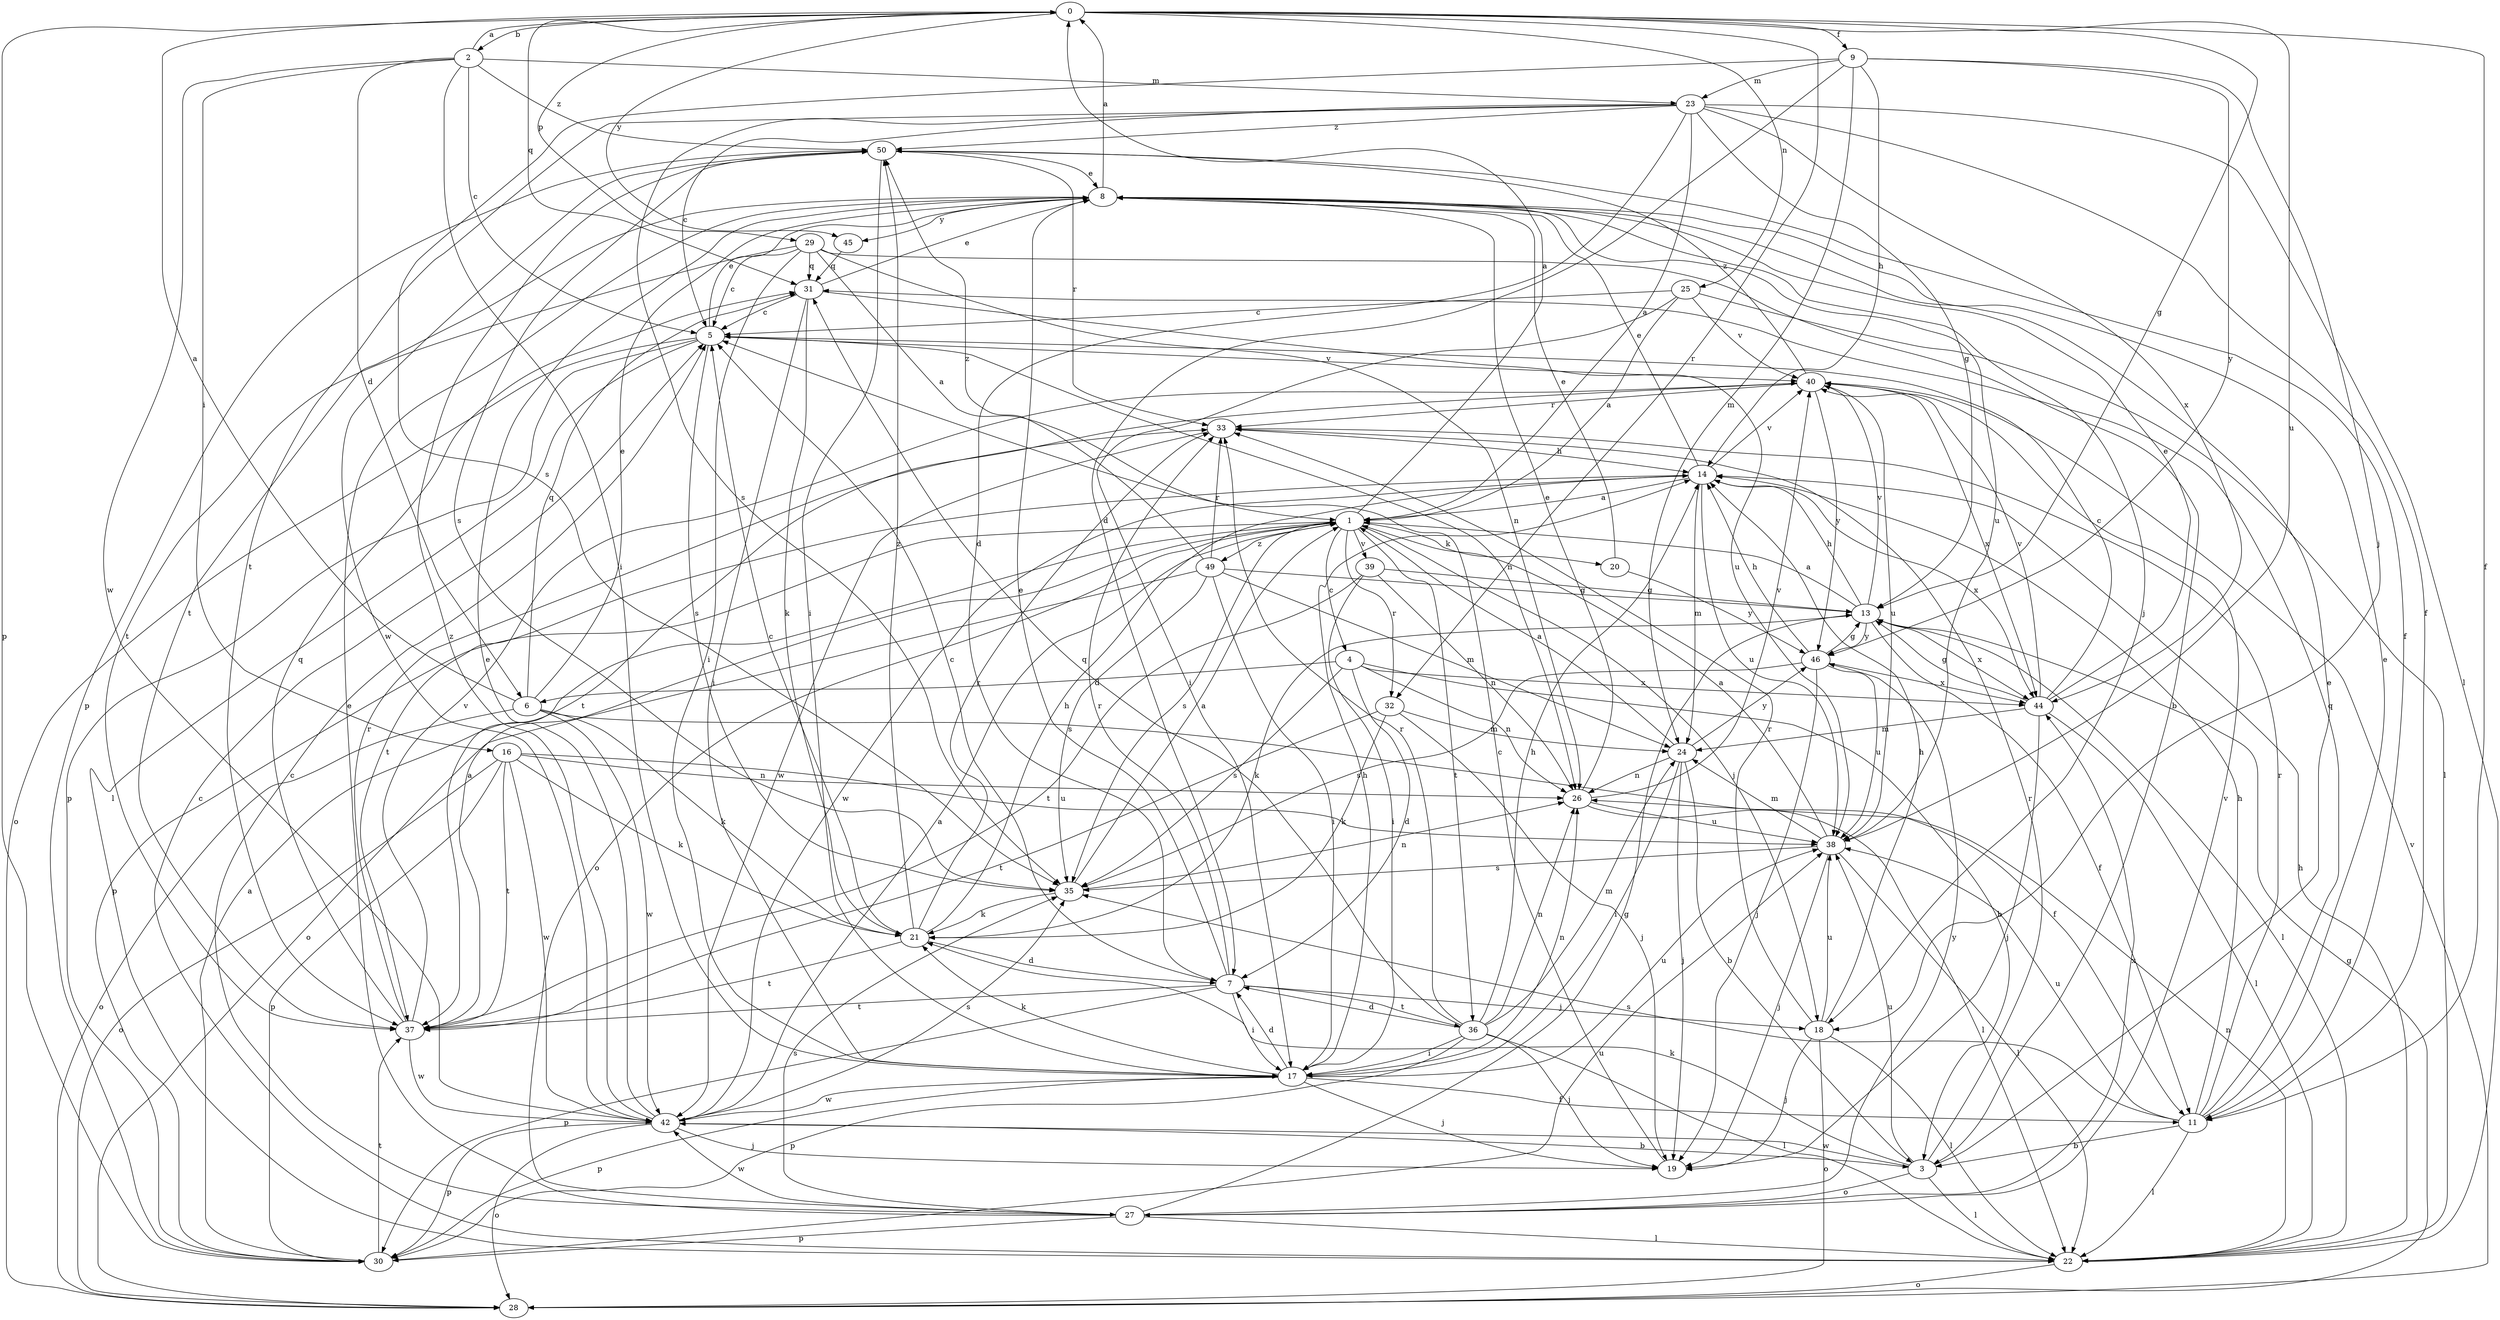 strict digraph  {
0;
1;
2;
3;
4;
5;
6;
7;
8;
9;
11;
13;
14;
16;
17;
18;
19;
20;
21;
22;
23;
24;
25;
26;
27;
28;
29;
30;
31;
32;
33;
35;
36;
37;
38;
39;
40;
42;
44;
45;
46;
49;
50;
0 -> 2  [label=b];
0 -> 9  [label=f];
0 -> 11  [label=f];
0 -> 13  [label=g];
0 -> 25  [label=n];
0 -> 29  [label=p];
0 -> 30  [label=p];
0 -> 31  [label=q];
0 -> 32  [label=r];
0 -> 38  [label=u];
0 -> 45  [label=y];
1 -> 0  [label=a];
1 -> 4  [label=c];
1 -> 18  [label=j];
1 -> 20  [label=k];
1 -> 27  [label=o];
1 -> 30  [label=p];
1 -> 32  [label=r];
1 -> 35  [label=s];
1 -> 36  [label=t];
1 -> 39  [label=v];
1 -> 49  [label=z];
2 -> 0  [label=a];
2 -> 5  [label=c];
2 -> 6  [label=d];
2 -> 16  [label=i];
2 -> 17  [label=i];
2 -> 23  [label=m];
2 -> 42  [label=w];
2 -> 50  [label=z];
3 -> 8  [label=e];
3 -> 21  [label=k];
3 -> 22  [label=l];
3 -> 27  [label=o];
3 -> 33  [label=r];
3 -> 38  [label=u];
3 -> 42  [label=w];
4 -> 3  [label=b];
4 -> 6  [label=d];
4 -> 7  [label=d];
4 -> 26  [label=n];
4 -> 35  [label=s];
4 -> 44  [label=x];
5 -> 8  [label=e];
5 -> 22  [label=l];
5 -> 26  [label=n];
5 -> 28  [label=o];
5 -> 30  [label=p];
5 -> 35  [label=s];
5 -> 40  [label=v];
6 -> 0  [label=a];
6 -> 8  [label=e];
6 -> 11  [label=f];
6 -> 21  [label=k];
6 -> 28  [label=o];
6 -> 31  [label=q];
6 -> 42  [label=w];
7 -> 5  [label=c];
7 -> 8  [label=e];
7 -> 17  [label=i];
7 -> 18  [label=j];
7 -> 30  [label=p];
7 -> 33  [label=r];
7 -> 36  [label=t];
7 -> 37  [label=t];
8 -> 0  [label=a];
8 -> 18  [label=j];
8 -> 37  [label=t];
8 -> 38  [label=u];
8 -> 45  [label=y];
9 -> 7  [label=d];
9 -> 14  [label=h];
9 -> 18  [label=j];
9 -> 23  [label=m];
9 -> 24  [label=m];
9 -> 35  [label=s];
9 -> 46  [label=y];
11 -> 3  [label=b];
11 -> 8  [label=e];
11 -> 14  [label=h];
11 -> 22  [label=l];
11 -> 31  [label=q];
11 -> 33  [label=r];
11 -> 35  [label=s];
11 -> 38  [label=u];
13 -> 1  [label=a];
13 -> 11  [label=f];
13 -> 14  [label=h];
13 -> 21  [label=k];
13 -> 22  [label=l];
13 -> 40  [label=v];
13 -> 44  [label=x];
13 -> 46  [label=y];
14 -> 1  [label=a];
14 -> 8  [label=e];
14 -> 24  [label=m];
14 -> 37  [label=t];
14 -> 38  [label=u];
14 -> 40  [label=v];
14 -> 42  [label=w];
14 -> 44  [label=x];
16 -> 21  [label=k];
16 -> 26  [label=n];
16 -> 28  [label=o];
16 -> 30  [label=p];
16 -> 37  [label=t];
16 -> 38  [label=u];
16 -> 42  [label=w];
17 -> 7  [label=d];
17 -> 11  [label=f];
17 -> 14  [label=h];
17 -> 19  [label=j];
17 -> 21  [label=k];
17 -> 26  [label=n];
17 -> 30  [label=p];
17 -> 38  [label=u];
17 -> 42  [label=w];
18 -> 14  [label=h];
18 -> 19  [label=j];
18 -> 22  [label=l];
18 -> 28  [label=o];
18 -> 33  [label=r];
18 -> 38  [label=u];
19 -> 5  [label=c];
20 -> 8  [label=e];
20 -> 46  [label=y];
21 -> 5  [label=c];
21 -> 7  [label=d];
21 -> 14  [label=h];
21 -> 33  [label=r];
21 -> 37  [label=t];
21 -> 50  [label=z];
22 -> 5  [label=c];
22 -> 14  [label=h];
22 -> 26  [label=n];
22 -> 28  [label=o];
23 -> 1  [label=a];
23 -> 5  [label=c];
23 -> 7  [label=d];
23 -> 11  [label=f];
23 -> 13  [label=g];
23 -> 22  [label=l];
23 -> 35  [label=s];
23 -> 37  [label=t];
23 -> 44  [label=x];
23 -> 50  [label=z];
24 -> 1  [label=a];
24 -> 3  [label=b];
24 -> 17  [label=i];
24 -> 19  [label=j];
24 -> 26  [label=n];
24 -> 46  [label=y];
25 -> 1  [label=a];
25 -> 5  [label=c];
25 -> 17  [label=i];
25 -> 22  [label=l];
25 -> 40  [label=v];
26 -> 8  [label=e];
26 -> 22  [label=l];
26 -> 38  [label=u];
26 -> 40  [label=v];
27 -> 5  [label=c];
27 -> 8  [label=e];
27 -> 13  [label=g];
27 -> 22  [label=l];
27 -> 30  [label=p];
27 -> 35  [label=s];
27 -> 40  [label=v];
27 -> 42  [label=w];
27 -> 44  [label=x];
27 -> 46  [label=y];
28 -> 13  [label=g];
28 -> 40  [label=v];
29 -> 1  [label=a];
29 -> 3  [label=b];
29 -> 5  [label=c];
29 -> 17  [label=i];
29 -> 26  [label=n];
29 -> 31  [label=q];
29 -> 37  [label=t];
30 -> 1  [label=a];
30 -> 37  [label=t];
30 -> 38  [label=u];
31 -> 5  [label=c];
31 -> 8  [label=e];
31 -> 17  [label=i];
31 -> 21  [label=k];
31 -> 38  [label=u];
32 -> 19  [label=j];
32 -> 21  [label=k];
32 -> 24  [label=m];
32 -> 37  [label=t];
33 -> 14  [label=h];
33 -> 42  [label=w];
35 -> 1  [label=a];
35 -> 21  [label=k];
35 -> 26  [label=n];
36 -> 7  [label=d];
36 -> 14  [label=h];
36 -> 17  [label=i];
36 -> 19  [label=j];
36 -> 22  [label=l];
36 -> 24  [label=m];
36 -> 26  [label=n];
36 -> 30  [label=p];
36 -> 31  [label=q];
36 -> 33  [label=r];
37 -> 1  [label=a];
37 -> 31  [label=q];
37 -> 33  [label=r];
37 -> 40  [label=v];
37 -> 42  [label=w];
38 -> 1  [label=a];
38 -> 19  [label=j];
38 -> 22  [label=l];
38 -> 24  [label=m];
38 -> 35  [label=s];
39 -> 13  [label=g];
39 -> 17  [label=i];
39 -> 26  [label=n];
39 -> 37  [label=t];
40 -> 33  [label=r];
40 -> 37  [label=t];
40 -> 38  [label=u];
40 -> 44  [label=x];
40 -> 46  [label=y];
40 -> 50  [label=z];
42 -> 1  [label=a];
42 -> 3  [label=b];
42 -> 8  [label=e];
42 -> 19  [label=j];
42 -> 28  [label=o];
42 -> 30  [label=p];
42 -> 35  [label=s];
42 -> 50  [label=z];
44 -> 5  [label=c];
44 -> 8  [label=e];
44 -> 13  [label=g];
44 -> 19  [label=j];
44 -> 22  [label=l];
44 -> 24  [label=m];
44 -> 40  [label=v];
45 -> 31  [label=q];
46 -> 13  [label=g];
46 -> 14  [label=h];
46 -> 19  [label=j];
46 -> 35  [label=s];
46 -> 38  [label=u];
46 -> 44  [label=x];
49 -> 13  [label=g];
49 -> 17  [label=i];
49 -> 24  [label=m];
49 -> 28  [label=o];
49 -> 33  [label=r];
49 -> 35  [label=s];
49 -> 50  [label=z];
50 -> 8  [label=e];
50 -> 11  [label=f];
50 -> 17  [label=i];
50 -> 30  [label=p];
50 -> 33  [label=r];
50 -> 35  [label=s];
50 -> 42  [label=w];
}
